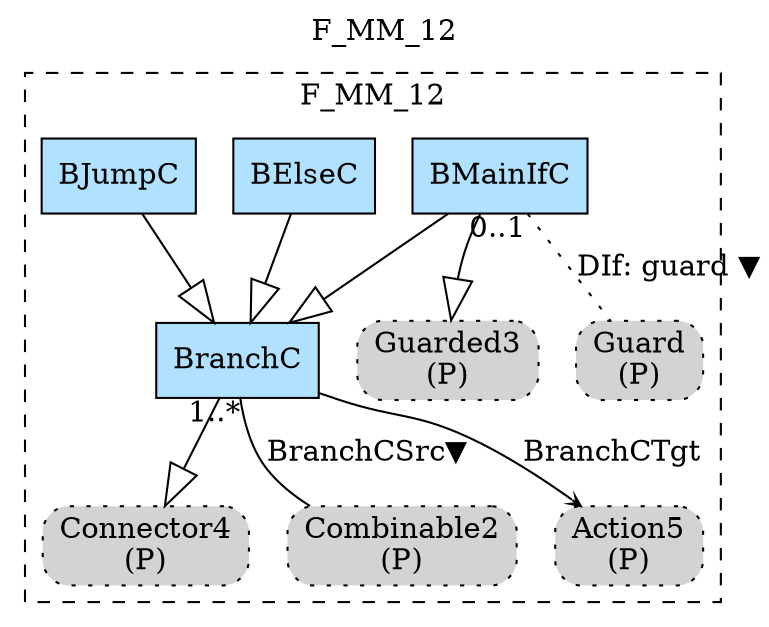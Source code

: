 digraph {graph[label=F_MM_12,labelloc=tl,labelfontsize=12];
subgraph cluster_F_MM_12{style=dashed;label=F_MM_12;
"PConnector4"[shape=box,fillcolor=lightgray,style ="rounded,filled,dotted",label=<Connector4<br/>(P)>];
"PCombinable2"[shape=box,fillcolor=lightgray,style ="rounded,filled,dotted",label=<Combinable2<br/>(P)>];
"PAction5"[shape=box,fillcolor=lightgray,style ="rounded,filled,dotted",label=<Action5<br/>(P)>];
"PGuarded3"[shape=box,fillcolor=lightgray,style ="rounded,filled,dotted",label=<Guarded3<br/>(P)>];
"PGuard"[shape=box,fillcolor=lightgray,style ="rounded,filled,dotted",label=<Guard<br/>(P)>];
"BMainIfC"[shape=record,fillcolor=lightskyblue1,style = filled,label="BMainIfC"];
"BElseC"[shape=record,fillcolor=lightskyblue1,style = filled,label="BElseC"];
"BJumpC"[shape=record,fillcolor=lightskyblue1,style = filled,label="BJumpC"];
"BranchC"[shape=record,fillcolor=lightskyblue1,style = filled,label="BranchC"];

"BMainIfC"->"BranchC"[arrowhead=onormal,arrowsize=2.0];
"BMainIfC"->"PGuarded3"[arrowhead=onormal,arrowsize=2.0];
"BElseC"->"BranchC"[arrowhead=onormal,arrowsize=2.0];
"BJumpC"->"BranchC"[arrowhead=onormal,arrowsize=2.0];
"BranchC"->"PConnector4"[arrowhead=onormal,arrowsize=2.0];
"BranchC"->"PCombinable2"[label="BranchCSrc▼",dir=none,taillabel="1..*",headlabel=""];
"BranchC"->"PAction5"[label="BranchCTgt",arrowhead=vee,headlabel="",arrowsize=.5];
"BMainIfC"->"PGuard"[label="DIf: guard ▼",dir=none,taillabel="0..1",headlabel="",style=dotted];

}





}
